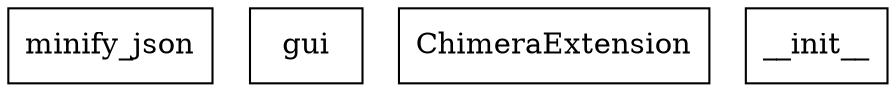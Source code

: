 digraph "packages_No_Name" {
charset="utf-8"
rankdir=BT
"3" [shape="box", label="minify_json"];
"5" [shape="box", label="gui"];
"43" [shape="box", label="ChimeraExtension"];
"45" [shape="box", label="__init__"];
}
